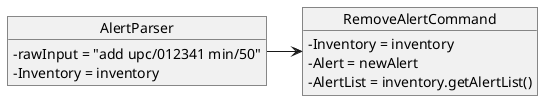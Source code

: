 @startuml
'https://plantuml.com/object-diagram
skinparam classAttributeIconSize 0
object AlertParser{
     - rawInput = "add upc/012341 min/50"
     - Inventory = inventory
 }

 object RemoveAlertCommand {
     - Inventory = inventory
     - Alert = newAlert
     - AlertList = inventory.getAlertList()
 }

 AlertParser -> RemoveAlertCommand
@enduml
